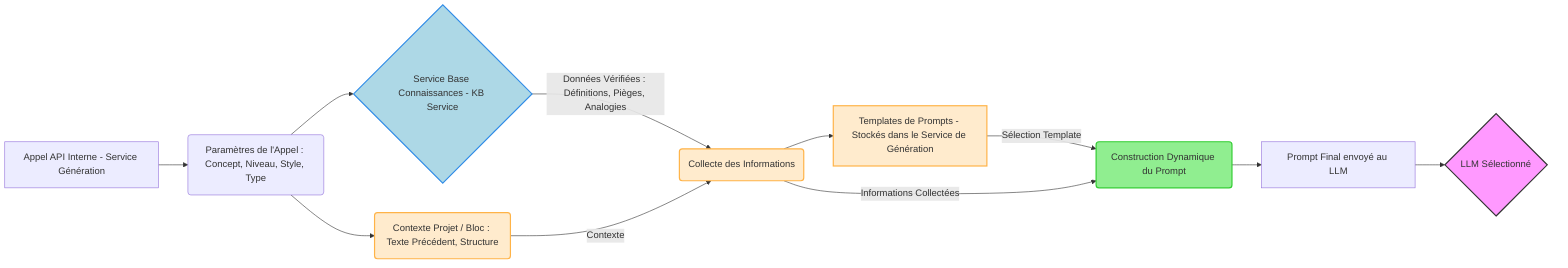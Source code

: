 graph LR
    A[Appel API Interne - Service Génération] --> B(Paramètres de l'Appel : Concept, Niveau, Style, Type)
    B --> C{Service Base Connaissances - KB Service}
    B --> D(Contexte Projet / Bloc : Texte Précédent, Structure)
    C -- Données Vérifiées : Définitions, Pièges, Analogies --> E(Collecte des Informations)
    D -- Contexte --> E
    E --> F[Templates de Prompts - Stockés dans le Service de Génération]
    F -- Sélection Template --> G(Construction Dynamique du Prompt)
    E -- Informations Collectées --> G
    G --> H[Prompt Final envoyé au LLM]
    H --> I{LLM Sélectionné}

    %% Styles
    classDef service fill:#add8e6,stroke:#318ce7,stroke-width:2px
    classDef data fill:#ffebcd,stroke:#ffb347,stroke-width:2px
    classDef process fill:#90ee90,stroke:#32cd32,stroke-width:2px
    classDef external fill:#f9f,stroke:#333,stroke-width:2px
    
    class C service
    class D,E,F data
    class G process
    class I external